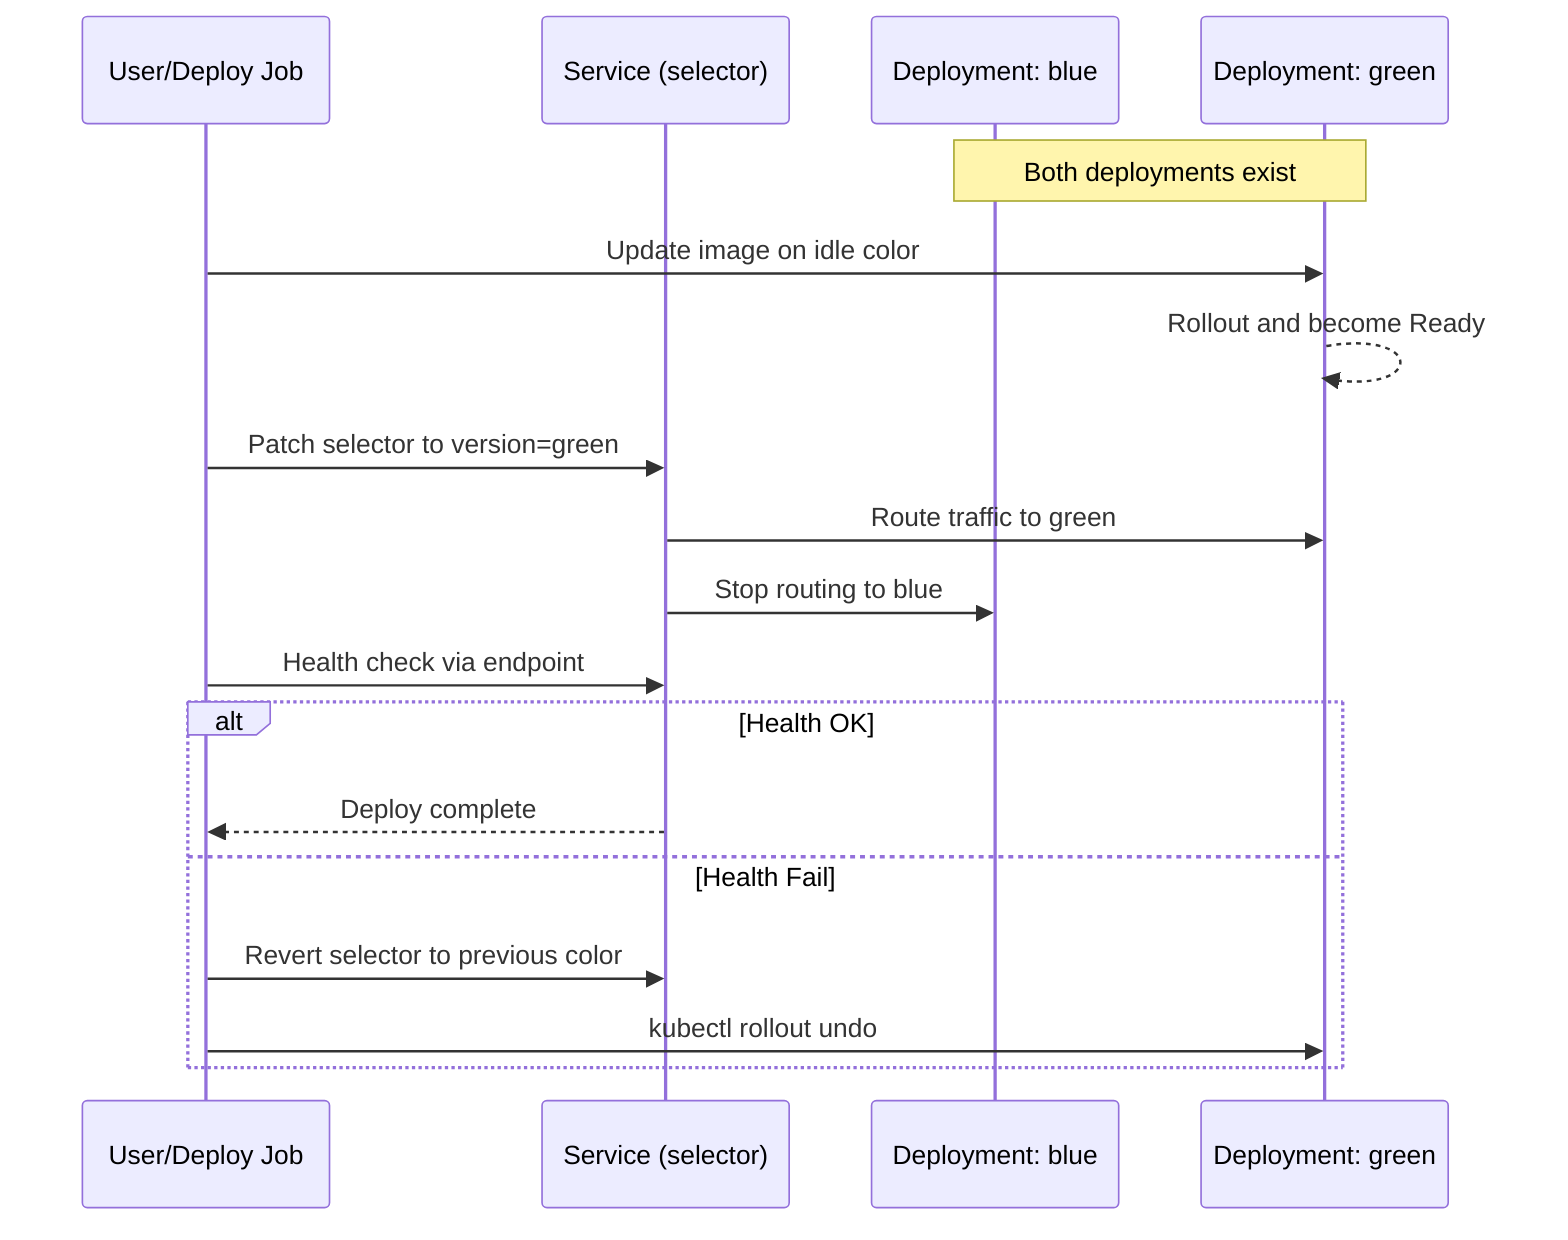 sequenceDiagram
  participant U as User/Deploy Job
  participant S as Service (selector)
  participant B as Deployment: blue
  participant G as Deployment: green
  Note over B,G: Both deployments exist
  U->>G: Update image on idle color
  G-->>G: Rollout and become Ready
  U->>S: Patch selector to version=green
  S->>G: Route traffic to green
  S->>B: Stop routing to blue
  U->>S: Health check via endpoint
  alt Health OK
    S-->>U: Deploy complete
  else Health Fail
    U->>S: Revert selector to previous color
    U->>G: kubectl rollout undo
  end